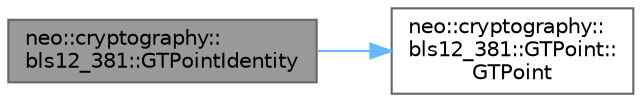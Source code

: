 digraph "neo::cryptography::bls12_381::GTPointIdentity"
{
 // LATEX_PDF_SIZE
  bgcolor="transparent";
  edge [fontname=Helvetica,fontsize=10,labelfontname=Helvetica,labelfontsize=10];
  node [fontname=Helvetica,fontsize=10,shape=box,height=0.2,width=0.4];
  rankdir="LR";
  Node1 [id="Node000001",label="neo::cryptography::\lbls12_381::GTPointIdentity",height=0.2,width=0.4,color="gray40", fillcolor="grey60", style="filled", fontcolor="black",tooltip="Gets the identity element for GT."];
  Node1 -> Node2 [id="edge1_Node000001_Node000002",color="steelblue1",style="solid",tooltip=" "];
  Node2 [id="Node000002",label="neo::cryptography::\lbls12_381::GTPoint::\lGTPoint",height=0.2,width=0.4,color="grey40", fillcolor="white", style="filled",URL="$classneo_1_1cryptography_1_1bls12__381_1_1_g_t_point.html#a7b181242b25694b14e606a1999dd997d",tooltip="Constructs a GTPoint at identity."];
}
